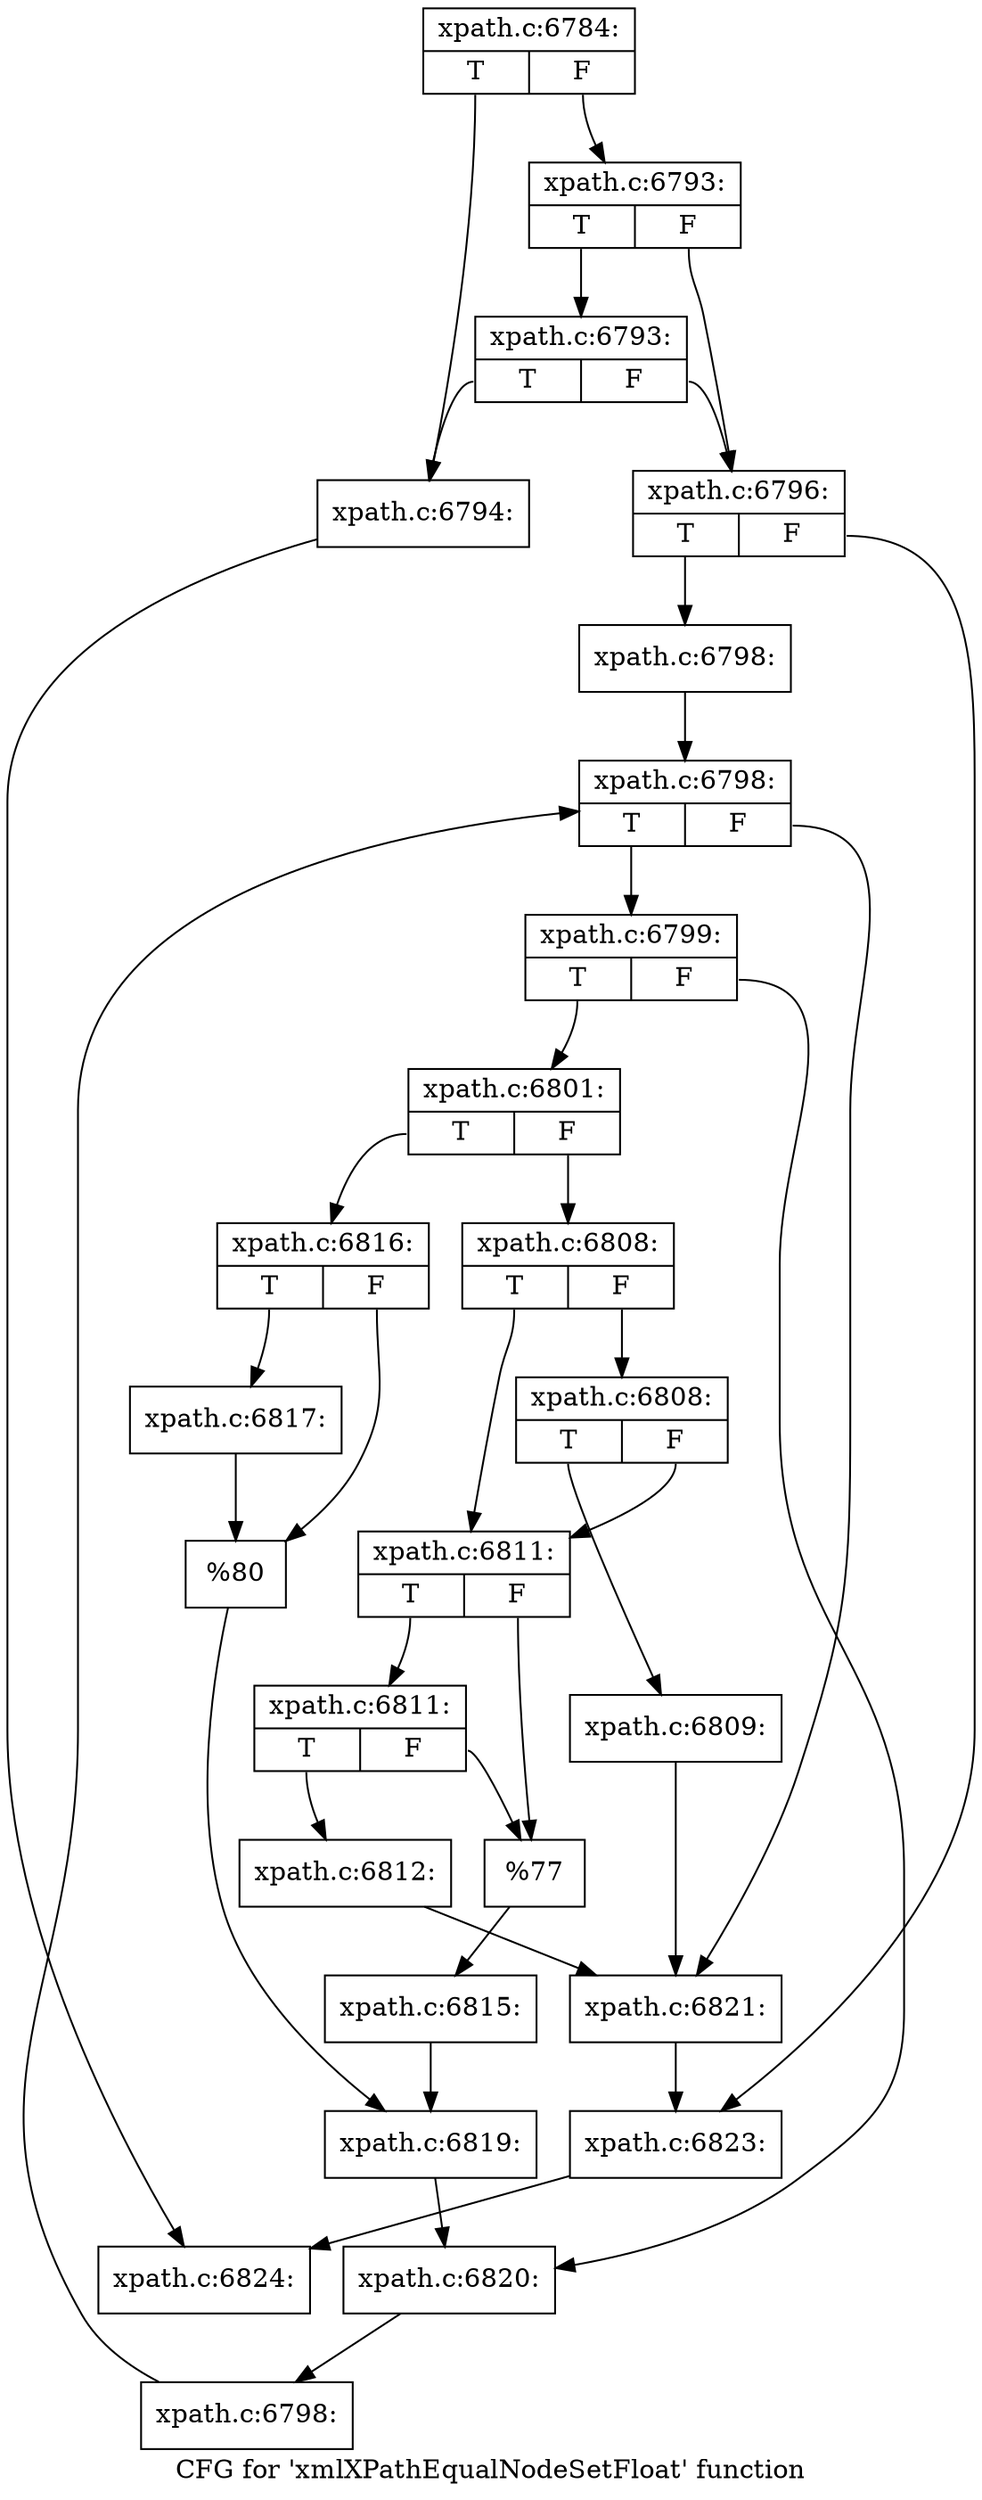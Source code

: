 digraph "CFG for 'xmlXPathEqualNodeSetFloat' function" {
	label="CFG for 'xmlXPathEqualNodeSetFloat' function";

	Node0x4db5130 [shape=record,label="{xpath.c:6784:|{<s0>T|<s1>F}}"];
	Node0x4db5130:s0 -> Node0x4dc5000;
	Node0x4db5130:s1 -> Node0x4dc50a0;
	Node0x4dc50a0 [shape=record,label="{xpath.c:6793:|{<s0>T|<s1>F}}"];
	Node0x4dc50a0:s0 -> Node0x4dc53b0;
	Node0x4dc50a0:s1 -> Node0x4dc5050;
	Node0x4dc53b0 [shape=record,label="{xpath.c:6793:|{<s0>T|<s1>F}}"];
	Node0x4dc53b0:s0 -> Node0x4dc5000;
	Node0x4dc53b0:s1 -> Node0x4dc5050;
	Node0x4dc5000 [shape=record,label="{xpath.c:6794:}"];
	Node0x4dc5000 -> Node0x4dc3130;
	Node0x4dc5050 [shape=record,label="{xpath.c:6796:|{<s0>T|<s1>F}}"];
	Node0x4dc5050:s0 -> Node0x4dc5f10;
	Node0x4dc5050:s1 -> Node0x4dc5f60;
	Node0x4dc5f10 [shape=record,label="{xpath.c:6798:}"];
	Node0x4dc5f10 -> Node0x4dc6450;
	Node0x4dc6450 [shape=record,label="{xpath.c:6798:|{<s0>T|<s1>F}}"];
	Node0x4dc6450:s0 -> Node0x4a2d300;
	Node0x4dc6450:s1 -> Node0x4dc62b0;
	Node0x4a2d300 [shape=record,label="{xpath.c:6799:|{<s0>T|<s1>F}}"];
	Node0x4a2d300:s0 -> Node0x4a2dcb0;
	Node0x4a2d300:s1 -> Node0x4a2dd00;
	Node0x4a2dcb0 [shape=record,label="{xpath.c:6801:|{<s0>T|<s1>F}}"];
	Node0x4a2dcb0:s0 -> Node0x4a2f0b0;
	Node0x4a2dcb0:s1 -> Node0x4a2f010;
	Node0x4a2f010 [shape=record,label="{xpath.c:6808:|{<s0>T|<s1>F}}"];
	Node0x4a2f010:s0 -> Node0x4a2f510;
	Node0x4a2f010:s1 -> Node0x4a2f560;
	Node0x4a2f560 [shape=record,label="{xpath.c:6808:|{<s0>T|<s1>F}}"];
	Node0x4a2f560:s0 -> Node0x4a2f470;
	Node0x4a2f560:s1 -> Node0x4a2f510;
	Node0x4a2f470 [shape=record,label="{xpath.c:6809:}"];
	Node0x4a2f470 -> Node0x4dc62b0;
	Node0x4a2f510 [shape=record,label="{xpath.c:6811:|{<s0>T|<s1>F}}"];
	Node0x4a2f510:s0 -> Node0x4a2fd90;
	Node0x4a2f510:s1 -> Node0x4a2fd40;
	Node0x4a2fd90 [shape=record,label="{xpath.c:6811:|{<s0>T|<s1>F}}"];
	Node0x4a2fd90:s0 -> Node0x4a2fcf0;
	Node0x4a2fd90:s1 -> Node0x4a2fd40;
	Node0x4a2fcf0 [shape=record,label="{xpath.c:6812:}"];
	Node0x4a2fcf0 -> Node0x4dc62b0;
	Node0x4a2fd40 [shape=record,label="{%77}"];
	Node0x4a2fd40 -> Node0x4a2f4c0;
	Node0x4a2f4c0 [shape=record,label="{xpath.c:6815:}"];
	Node0x4a2f4c0 -> Node0x4a2f060;
	Node0x4a2f0b0 [shape=record,label="{xpath.c:6816:|{<s0>T|<s1>F}}"];
	Node0x4a2f0b0:s0 -> Node0x4a307a0;
	Node0x4a2f0b0:s1 -> Node0x4a307f0;
	Node0x4a307a0 [shape=record,label="{xpath.c:6817:}"];
	Node0x4a307a0 -> Node0x4a307f0;
	Node0x4a307f0 [shape=record,label="{%80}"];
	Node0x4a307f0 -> Node0x4a2f060;
	Node0x4a2f060 [shape=record,label="{xpath.c:6819:}"];
	Node0x4a2f060 -> Node0x4a2dd00;
	Node0x4a2dd00 [shape=record,label="{xpath.c:6820:}"];
	Node0x4a2dd00 -> Node0x4a2d270;
	Node0x4a2d270 [shape=record,label="{xpath.c:6798:}"];
	Node0x4a2d270 -> Node0x4dc6450;
	Node0x4dc62b0 [shape=record,label="{xpath.c:6821:}"];
	Node0x4dc62b0 -> Node0x4dc5f60;
	Node0x4dc5f60 [shape=record,label="{xpath.c:6823:}"];
	Node0x4dc5f60 -> Node0x4dc3130;
	Node0x4dc3130 [shape=record,label="{xpath.c:6824:}"];
}
